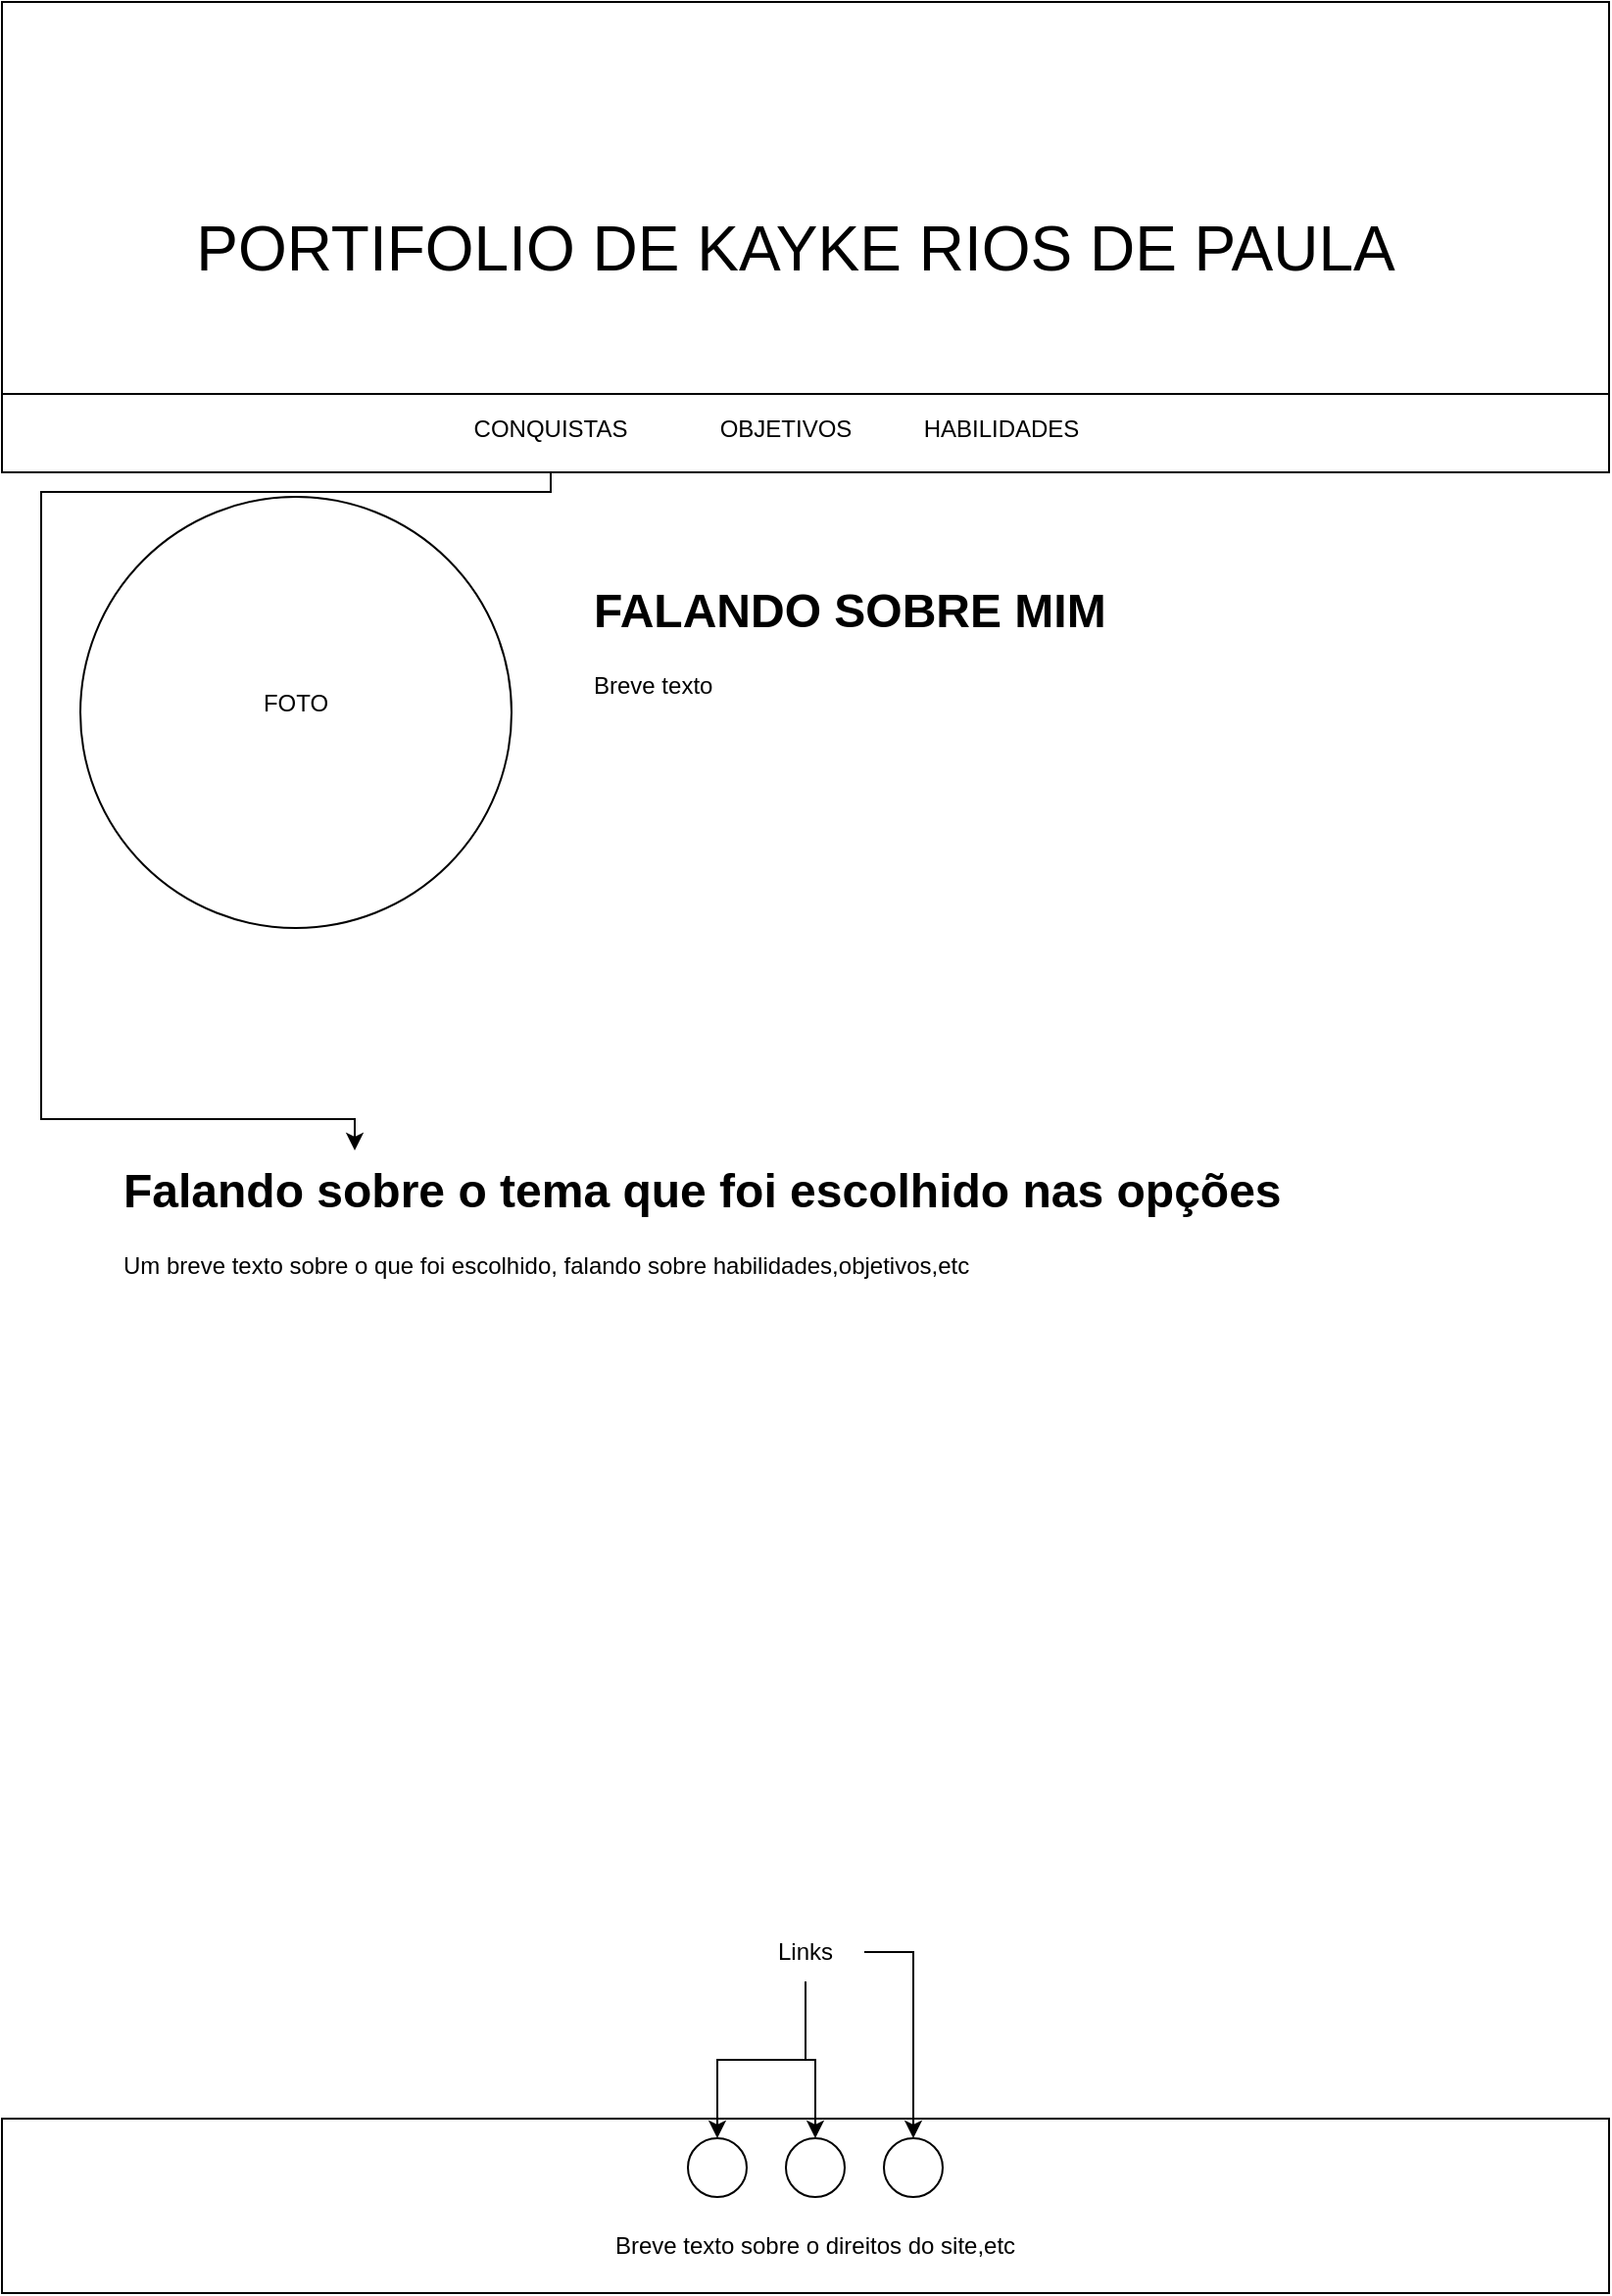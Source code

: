 <mxfile version="24.7.14">
  <diagram name="Página-1" id="xcfo67iYvoDcu8b7ME0A">
    <mxGraphModel dx="1434" dy="780" grid="1" gridSize="10" guides="1" tooltips="1" connect="1" arrows="1" fold="1" page="1" pageScale="1" pageWidth="827" pageHeight="1169" math="0" shadow="0">
      <root>
        <mxCell id="0" />
        <mxCell id="1" parent="0" />
        <mxCell id="DmJgV8g3n5MHpVQbFM_g-1" value="" style="rounded=0;whiteSpace=wrap;html=1;" vertex="1" parent="1">
          <mxGeometry width="820" height="200" as="geometry" />
        </mxCell>
        <mxCell id="DmJgV8g3n5MHpVQbFM_g-2" value="" style="rounded=0;whiteSpace=wrap;html=1;" vertex="1" parent="1">
          <mxGeometry y="200" width="820" height="40" as="geometry" />
        </mxCell>
        <mxCell id="DmJgV8g3n5MHpVQbFM_g-3" value="&lt;font style=&quot;font-size: 32px;&quot;&gt;PORTIFOLIO DE KAYKE RIOS DE PAULA&lt;/font&gt;" style="text;html=1;align=center;verticalAlign=middle;whiteSpace=wrap;rounded=0;" vertex="1" parent="1">
          <mxGeometry x="60" width="690" height="252.5" as="geometry" />
        </mxCell>
        <mxCell id="DmJgV8g3n5MHpVQbFM_g-13" value="" style="edgeStyle=orthogonalEdgeStyle;rounded=0;orthogonalLoop=1;jettySize=auto;html=1;" edge="1" parent="1" source="DmJgV8g3n5MHpVQbFM_g-4" target="DmJgV8g3n5MHpVQbFM_g-12">
          <mxGeometry relative="1" as="geometry">
            <Array as="points">
              <mxPoint x="280" y="250" />
              <mxPoint x="20" y="250" />
              <mxPoint x="20" y="570" />
              <mxPoint x="180" y="570" />
            </Array>
          </mxGeometry>
        </mxCell>
        <mxCell id="DmJgV8g3n5MHpVQbFM_g-4" value="CONQUISTAS&lt;div&gt;&lt;br&gt;&lt;/div&gt;" style="text;html=1;align=center;verticalAlign=middle;whiteSpace=wrap;rounded=0;" vertex="1" parent="1">
          <mxGeometry x="250" y="210" width="60" height="30" as="geometry" />
        </mxCell>
        <mxCell id="DmJgV8g3n5MHpVQbFM_g-5" value="HABILIDADES&lt;div&gt;&lt;br&gt;&lt;/div&gt;" style="text;html=1;align=center;verticalAlign=middle;whiteSpace=wrap;rounded=0;" vertex="1" parent="1">
          <mxGeometry x="480" y="210" width="60" height="30" as="geometry" />
        </mxCell>
        <mxCell id="DmJgV8g3n5MHpVQbFM_g-6" value="OBJETIVOS&lt;div&gt;&lt;br&gt;&lt;/div&gt;" style="text;html=1;align=center;verticalAlign=middle;whiteSpace=wrap;rounded=0;" vertex="1" parent="1">
          <mxGeometry x="370" y="210" width="60" height="30" as="geometry" />
        </mxCell>
        <mxCell id="DmJgV8g3n5MHpVQbFM_g-8" value="" style="ellipse;whiteSpace=wrap;html=1;aspect=fixed;" vertex="1" parent="1">
          <mxGeometry x="40" y="252.5" width="220" height="220" as="geometry" />
        </mxCell>
        <mxCell id="DmJgV8g3n5MHpVQbFM_g-9" value="FOTO&lt;div&gt;&lt;br&gt;&lt;/div&gt;" style="text;html=1;align=center;verticalAlign=middle;whiteSpace=wrap;rounded=0;" vertex="1" parent="1">
          <mxGeometry x="120" y="350" width="60" height="30" as="geometry" />
        </mxCell>
        <mxCell id="DmJgV8g3n5MHpVQbFM_g-10" value="&lt;h1 style=&quot;margin-top: 0px;&quot;&gt;FALANDO SOBRE MIM&lt;/h1&gt;&lt;div&gt;Breve texto&lt;/div&gt;" style="text;html=1;whiteSpace=wrap;overflow=hidden;rounded=0;" vertex="1" parent="1">
          <mxGeometry x="300" y="290" width="410" height="200" as="geometry" />
        </mxCell>
        <mxCell id="DmJgV8g3n5MHpVQbFM_g-11" value="" style="rounded=0;whiteSpace=wrap;html=1;" vertex="1" parent="1">
          <mxGeometry y="1080" width="820" height="89" as="geometry" />
        </mxCell>
        <mxCell id="DmJgV8g3n5MHpVQbFM_g-12" value="&lt;h1 style=&quot;margin-top: 0px;&quot;&gt;Falando sobre o tema que foi escolhido nas opções&lt;/h1&gt;&lt;div&gt;Um breve texto sobre o que foi escolhido, falando sobre habilidades,objetivos,etc&lt;/div&gt;" style="text;html=1;whiteSpace=wrap;overflow=hidden;rounded=0;" vertex="1" parent="1">
          <mxGeometry x="60" y="586" width="740" height="235" as="geometry" />
        </mxCell>
        <mxCell id="DmJgV8g3n5MHpVQbFM_g-16" value="" style="ellipse;whiteSpace=wrap;html=1;aspect=fixed;" vertex="1" parent="1">
          <mxGeometry x="400" y="1090" width="30" height="30" as="geometry" />
        </mxCell>
        <mxCell id="DmJgV8g3n5MHpVQbFM_g-17" value="" style="ellipse;whiteSpace=wrap;html=1;aspect=fixed;" vertex="1" parent="1">
          <mxGeometry x="350" y="1090" width="30" height="30" as="geometry" />
        </mxCell>
        <mxCell id="DmJgV8g3n5MHpVQbFM_g-18" value="" style="ellipse;whiteSpace=wrap;html=1;aspect=fixed;" vertex="1" parent="1">
          <mxGeometry x="450" y="1090" width="30" height="30" as="geometry" />
        </mxCell>
        <mxCell id="DmJgV8g3n5MHpVQbFM_g-20" value="" style="edgeStyle=orthogonalEdgeStyle;rounded=0;orthogonalLoop=1;jettySize=auto;html=1;" edge="1" parent="1" source="DmJgV8g3n5MHpVQbFM_g-19" target="DmJgV8g3n5MHpVQbFM_g-16">
          <mxGeometry relative="1" as="geometry" />
        </mxCell>
        <mxCell id="DmJgV8g3n5MHpVQbFM_g-21" style="edgeStyle=orthogonalEdgeStyle;rounded=0;orthogonalLoop=1;jettySize=auto;html=1;" edge="1" parent="1" source="DmJgV8g3n5MHpVQbFM_g-19" target="DmJgV8g3n5MHpVQbFM_g-17">
          <mxGeometry relative="1" as="geometry" />
        </mxCell>
        <mxCell id="DmJgV8g3n5MHpVQbFM_g-24" style="edgeStyle=orthogonalEdgeStyle;rounded=0;orthogonalLoop=1;jettySize=auto;html=1;" edge="1" parent="1" source="DmJgV8g3n5MHpVQbFM_g-19" target="DmJgV8g3n5MHpVQbFM_g-18">
          <mxGeometry relative="1" as="geometry" />
        </mxCell>
        <mxCell id="DmJgV8g3n5MHpVQbFM_g-19" value="Links" style="text;html=1;align=center;verticalAlign=middle;whiteSpace=wrap;rounded=0;" vertex="1" parent="1">
          <mxGeometry x="380" y="980" width="60" height="30" as="geometry" />
        </mxCell>
        <mxCell id="DmJgV8g3n5MHpVQbFM_g-25" value="Breve texto sobre o direitos do site,etc" style="text;html=1;align=center;verticalAlign=middle;whiteSpace=wrap;rounded=0;" vertex="1" parent="1">
          <mxGeometry x="280" y="1130" width="270" height="30" as="geometry" />
        </mxCell>
      </root>
    </mxGraphModel>
  </diagram>
</mxfile>
